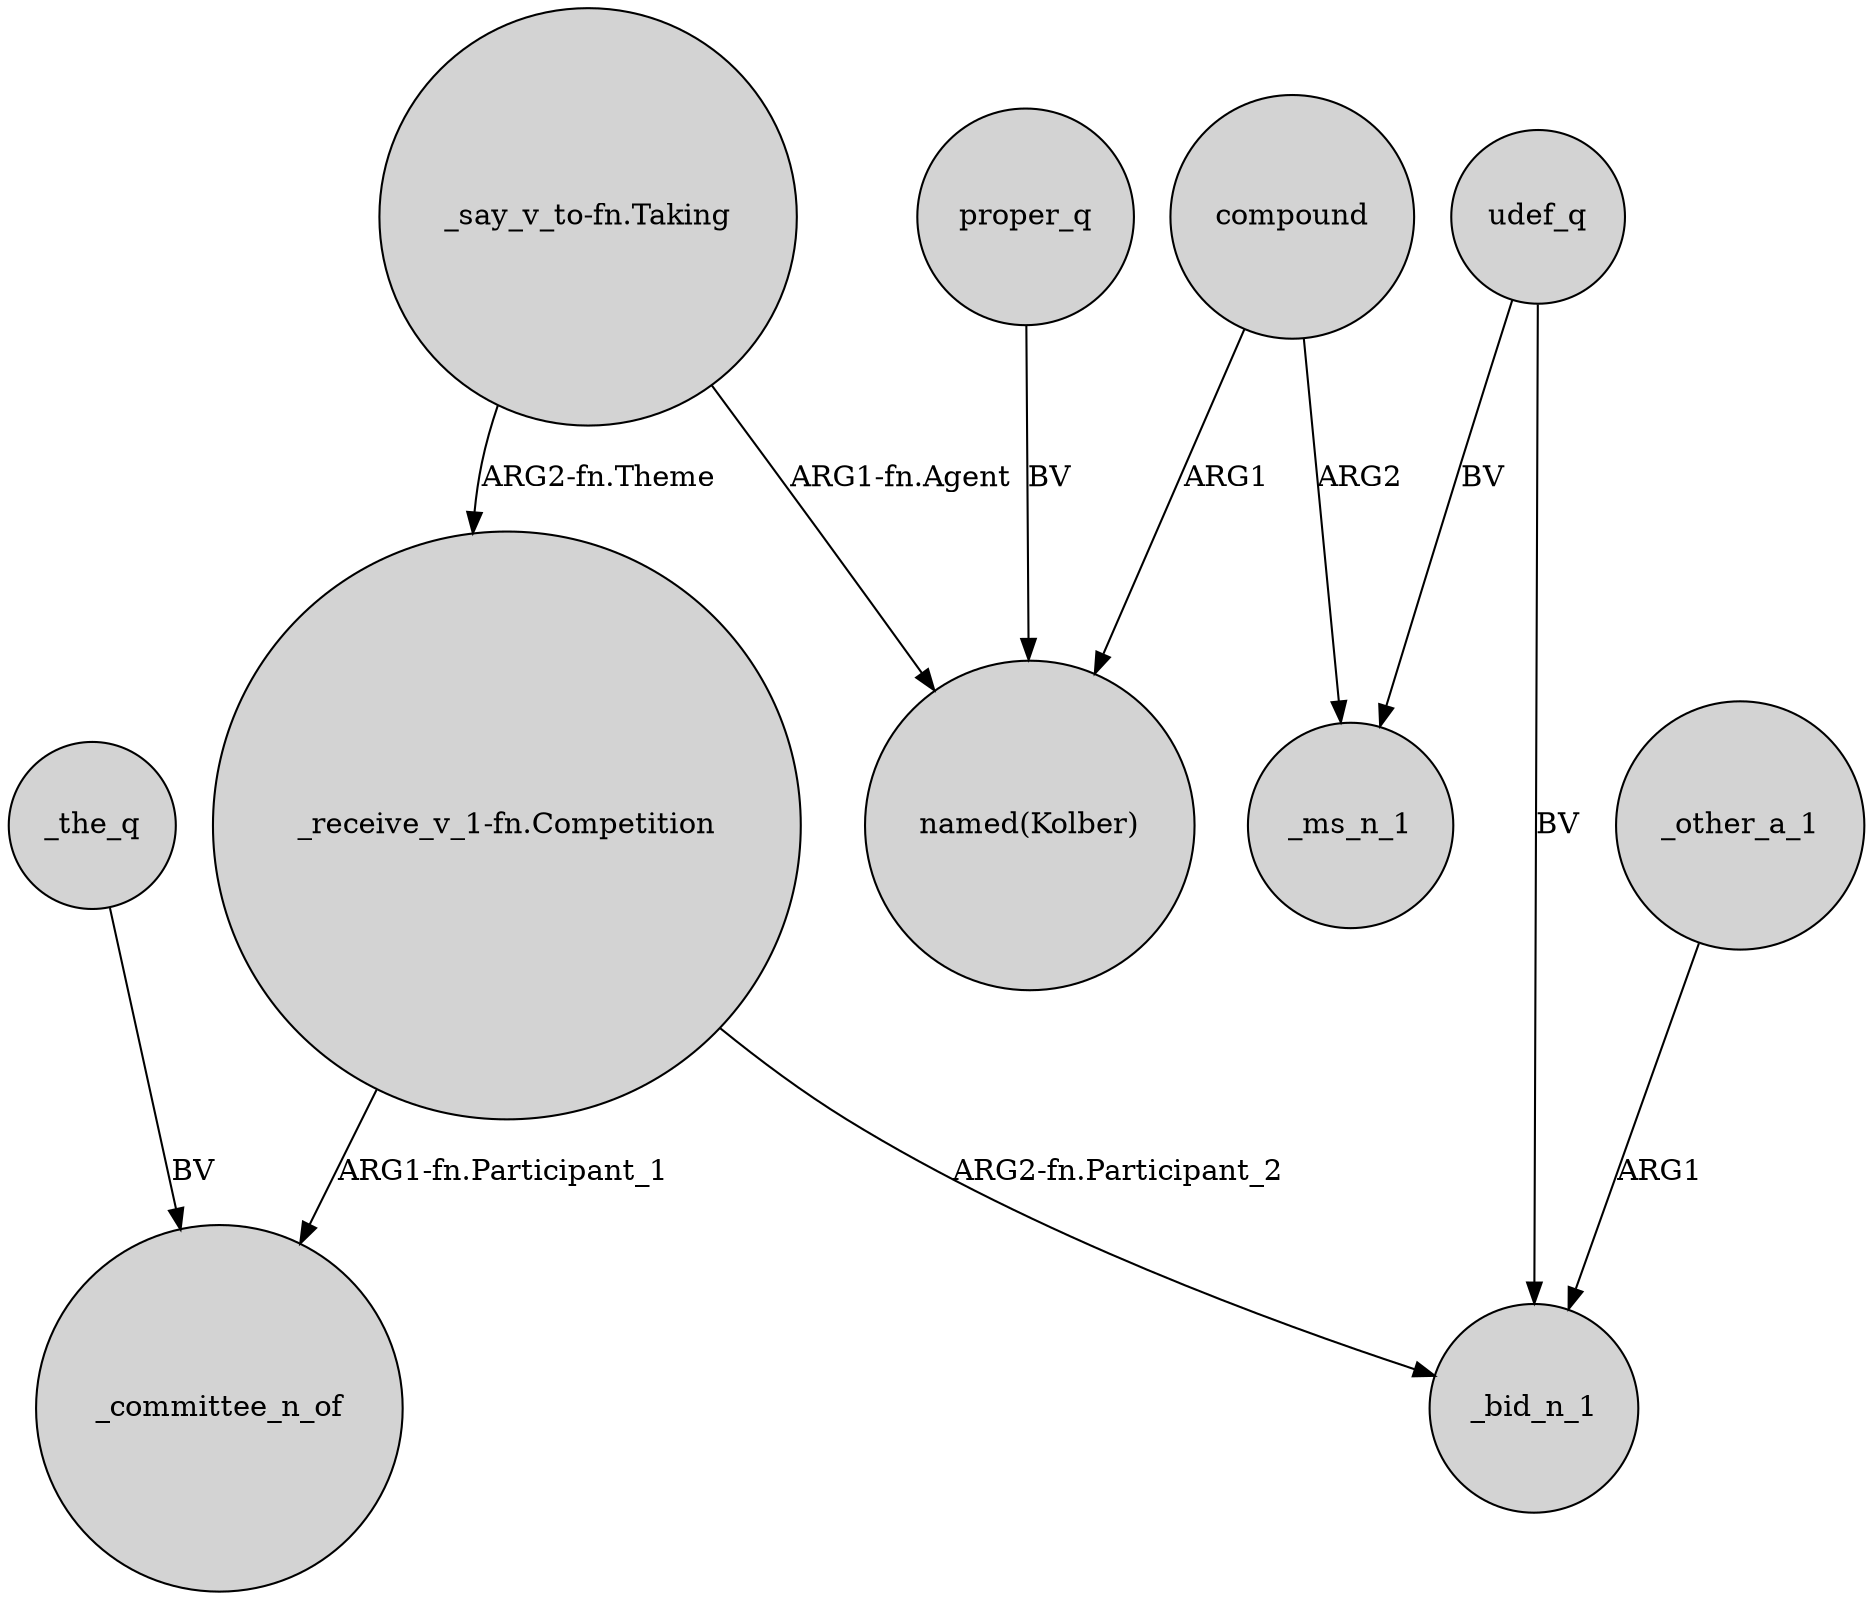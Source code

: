 digraph {
	node [shape=circle style=filled]
	_other_a_1 -> _bid_n_1 [label=ARG1]
	compound -> _ms_n_1 [label=ARG2]
	"_say_v_to-fn.Taking" -> "_receive_v_1-fn.Competition" [label="ARG2-fn.Theme"]
	_the_q -> _committee_n_of [label=BV]
	"_receive_v_1-fn.Competition" -> _committee_n_of [label="ARG1-fn.Participant_1"]
	"_receive_v_1-fn.Competition" -> _bid_n_1 [label="ARG2-fn.Participant_2"]
	udef_q -> _bid_n_1 [label=BV]
	"_say_v_to-fn.Taking" -> "named(Kolber)" [label="ARG1-fn.Agent"]
	udef_q -> _ms_n_1 [label=BV]
	compound -> "named(Kolber)" [label=ARG1]
	proper_q -> "named(Kolber)" [label=BV]
}
